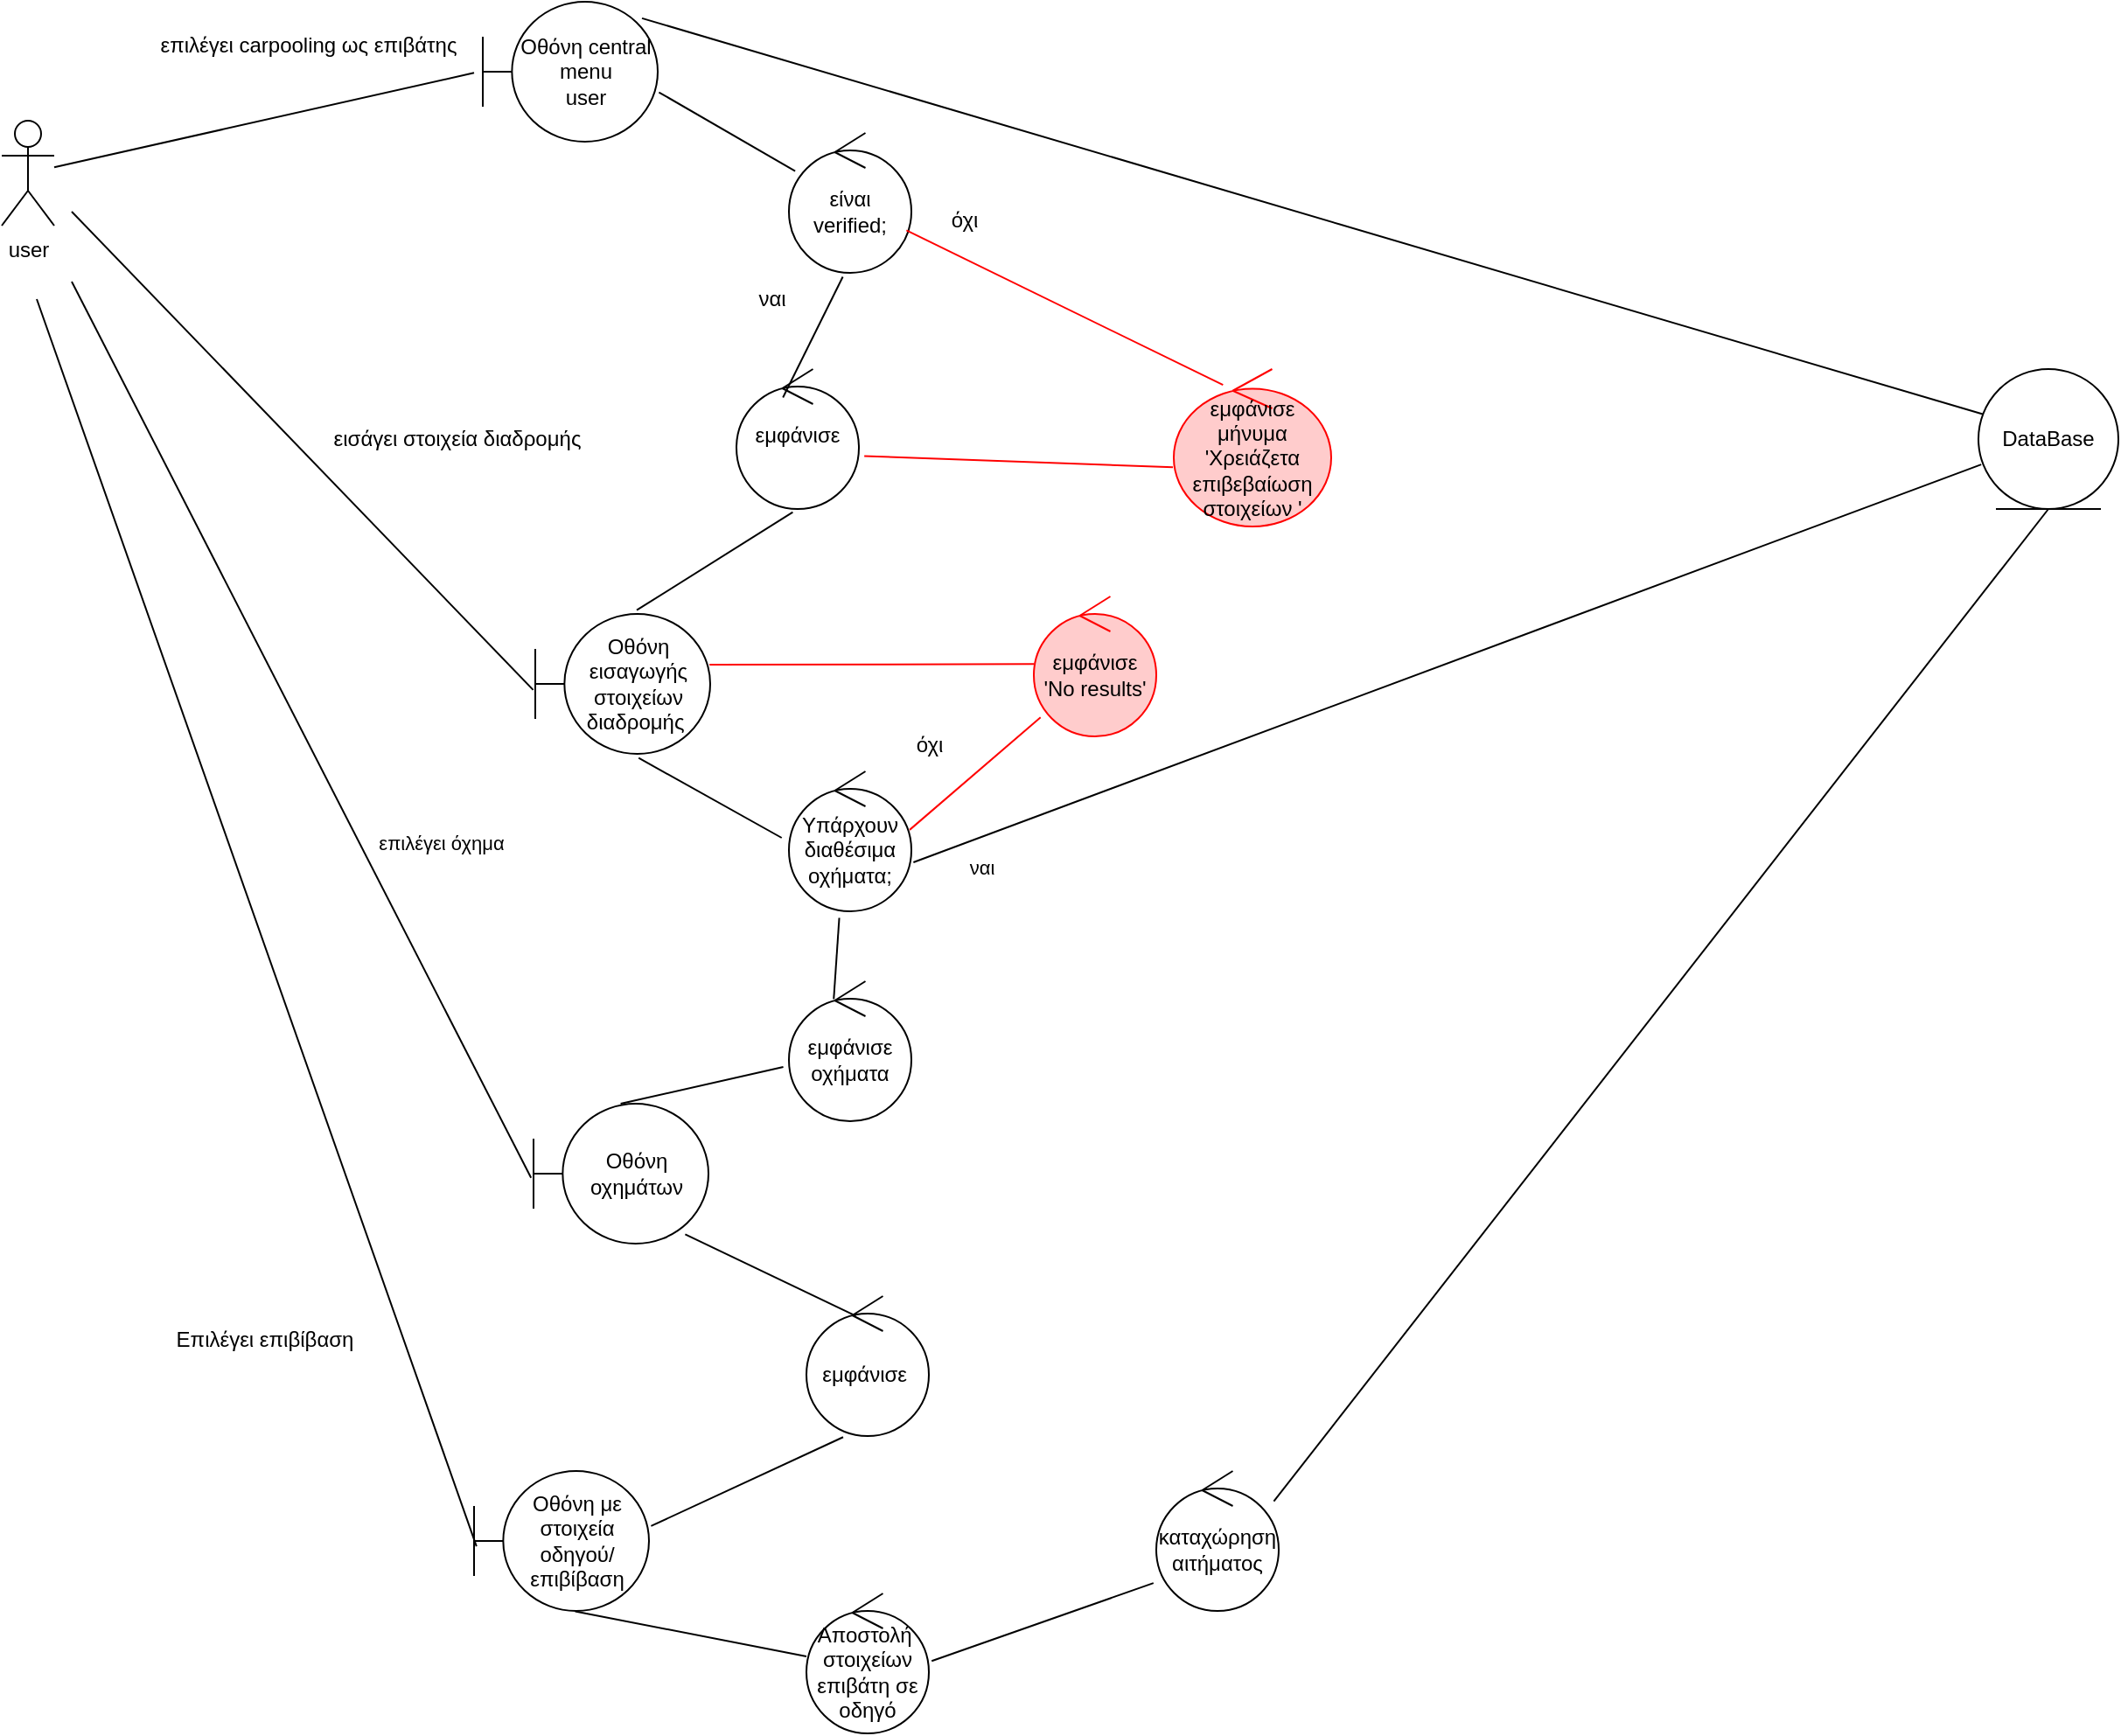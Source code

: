 <mxfile version="24.4.8" type="device">
  <diagram name="Σελίδα-1" id="J1K-lqP-7J5rzk15ZCDZ">
    <mxGraphModel dx="1461" dy="638" grid="1" gridSize="10" guides="1" tooltips="1" connect="1" arrows="1" fold="1" page="1" pageScale="1" pageWidth="827" pageHeight="1169" math="0" shadow="0">
      <root>
        <mxCell id="0" />
        <mxCell id="1" parent="0" />
        <mxCell id="LMrv7QfIIXrMGodJt3EN-1" value="user&lt;div&gt;&lt;br&gt;&lt;/div&gt;" style="shape=umlActor;verticalLabelPosition=bottom;verticalAlign=top;html=1;outlineConnect=0;" parent="1" vertex="1">
          <mxGeometry x="60" y="158" width="30" height="60" as="geometry" />
        </mxCell>
        <mxCell id="igp1iBR9HOWKYaaQKvBz-2" value="Οθόνη central menu&lt;div&gt;user&lt;/div&gt;" style="shape=umlBoundary;whiteSpace=wrap;html=1;" parent="1" vertex="1">
          <mxGeometry x="335" y="90" width="100" height="80" as="geometry" />
        </mxCell>
        <mxCell id="igp1iBR9HOWKYaaQKvBz-5" value="είναι verified;" style="ellipse;shape=umlControl;whiteSpace=wrap;html=1;" parent="1" vertex="1">
          <mxGeometry x="510" y="165" width="70" height="80" as="geometry" />
        </mxCell>
        <mxCell id="igp1iBR9HOWKYaaQKvBz-7" value="DataBase" style="ellipse;shape=umlEntity;whiteSpace=wrap;html=1;" parent="1" vertex="1">
          <mxGeometry x="1190" y="300" width="80" height="80" as="geometry" />
        </mxCell>
        <mxCell id="igp1iBR9HOWKYaaQKvBz-9" value="εμφάνισε&lt;div&gt;&lt;br&gt;&lt;/div&gt;" style="ellipse;shape=umlControl;whiteSpace=wrap;html=1;" parent="1" vertex="1">
          <mxGeometry x="480" y="300" width="70" height="80" as="geometry" />
        </mxCell>
        <mxCell id="igp1iBR9HOWKYaaQKvBz-12" value="Οθόνη εισαγωγής στοιχείων διαδρομής&amp;nbsp;" style="shape=umlBoundary;whiteSpace=wrap;html=1;" parent="1" vertex="1">
          <mxGeometry x="365" y="440" width="100" height="80" as="geometry" />
        </mxCell>
        <mxCell id="igp1iBR9HOWKYaaQKvBz-13" value="επιλέγει carpooling ως επιβάτης" style="text;html=1;align=center;verticalAlign=middle;resizable=0;points=[];autosize=1;strokeColor=none;fillColor=none;" parent="1" vertex="1">
          <mxGeometry x="140" y="100" width="190" height="30" as="geometry" />
        </mxCell>
        <mxCell id="igp1iBR9HOWKYaaQKvBz-15" value="εισάγει στοιχεία διαδρομής" style="text;html=1;align=center;verticalAlign=middle;resizable=0;points=[];autosize=1;strokeColor=none;fillColor=none;" parent="1" vertex="1">
          <mxGeometry x="240" y="325" width="160" height="30" as="geometry" />
        </mxCell>
        <mxCell id="igp1iBR9HOWKYaaQKvBz-18" value="εμφάνισε&lt;div&gt;οχήματα&lt;/div&gt;" style="ellipse;shape=umlControl;whiteSpace=wrap;html=1;" parent="1" vertex="1">
          <mxGeometry x="510" y="650" width="70" height="80" as="geometry" />
        </mxCell>
        <mxCell id="igp1iBR9HOWKYaaQKvBz-20" value="Οθόνη οχημάτων" style="shape=umlBoundary;whiteSpace=wrap;html=1;" parent="1" vertex="1">
          <mxGeometry x="364" y="720" width="100" height="80" as="geometry" />
        </mxCell>
        <mxCell id="igp1iBR9HOWKYaaQKvBz-24" value="εμφάνισε&amp;nbsp;" style="ellipse;shape=umlControl;whiteSpace=wrap;html=1;" parent="1" vertex="1">
          <mxGeometry x="520" y="830" width="70" height="80" as="geometry" />
        </mxCell>
        <mxCell id="igp1iBR9HOWKYaaQKvBz-26" value="Οθόνη με στοιχεία οδηγού/ επιβίβαση" style="shape=umlBoundary;whiteSpace=wrap;html=1;" parent="1" vertex="1">
          <mxGeometry x="330" y="930" width="100" height="80" as="geometry" />
        </mxCell>
        <mxCell id="igp1iBR9HOWKYaaQKvBz-28" value="Επιλέγει επιβίβαση" style="text;html=1;align=center;verticalAlign=middle;resizable=0;points=[];autosize=1;strokeColor=none;fillColor=none;" parent="1" vertex="1">
          <mxGeometry x="150" y="840" width="120" height="30" as="geometry" />
        </mxCell>
        <mxCell id="igp1iBR9HOWKYaaQKvBz-30" value="Αποστολή&amp;nbsp; στοιχείων επιβάτη σε οδηγό" style="ellipse;shape=umlControl;whiteSpace=wrap;html=1;" parent="1" vertex="1">
          <mxGeometry x="520" y="1000" width="70" height="80" as="geometry" />
        </mxCell>
        <mxCell id="igp1iBR9HOWKYaaQKvBz-32" value="καταχώρηση&lt;div&gt;αιτήματος&lt;/div&gt;" style="ellipse;shape=umlControl;whiteSpace=wrap;html=1;" parent="1" vertex="1">
          <mxGeometry x="720" y="930" width="70" height="80" as="geometry" />
        </mxCell>
        <mxCell id="igp1iBR9HOWKYaaQKvBz-34" value="όχι" style="text;html=1;align=center;verticalAlign=middle;resizable=0;points=[];autosize=1;strokeColor=none;fillColor=none;" parent="1" vertex="1">
          <mxGeometry x="590" y="200" width="40" height="30" as="geometry" />
        </mxCell>
        <mxCell id="igp1iBR9HOWKYaaQKvBz-44" value="Υπάρχουν διαθέσιμα οχήματα;" style="ellipse;shape=umlControl;whiteSpace=wrap;html=1;" parent="1" vertex="1">
          <mxGeometry x="510" y="530" width="70" height="80" as="geometry" />
        </mxCell>
        <mxCell id="igp1iBR9HOWKYaaQKvBz-48" value="όχι" style="text;html=1;align=center;verticalAlign=middle;resizable=0;points=[];autosize=1;strokeColor=none;fillColor=none;" parent="1" vertex="1">
          <mxGeometry x="570" y="500" width="40" height="30" as="geometry" />
        </mxCell>
        <mxCell id="igp1iBR9HOWKYaaQKvBz-49" value="εμφάνισε&lt;div&gt;&#39;No results&#39;&lt;/div&gt;" style="ellipse;shape=umlControl;whiteSpace=wrap;html=1;strokeColor=#FF0000;fillColor=#FFCCCC;" parent="1" vertex="1">
          <mxGeometry x="650" y="430" width="70" height="80" as="geometry" />
        </mxCell>
        <mxCell id="urBxIz_HFFqftYCF_cms-1" value="" style="endArrow=none;html=1;rounded=0;entryX=-0.05;entryY=0.508;entryDx=0;entryDy=0;entryPerimeter=0;" parent="1" source="LMrv7QfIIXrMGodJt3EN-1" target="igp1iBR9HOWKYaaQKvBz-2" edge="1">
          <mxGeometry width="50" height="50" relative="1" as="geometry">
            <mxPoint x="170" y="180" as="sourcePoint" />
            <mxPoint x="280" y="140" as="targetPoint" />
          </mxGeometry>
        </mxCell>
        <mxCell id="urBxIz_HFFqftYCF_cms-2" value="" style="endArrow=none;html=1;rounded=0;exitX=1.007;exitY=0.647;exitDx=0;exitDy=0;exitPerimeter=0;entryX=0.051;entryY=0.272;entryDx=0;entryDy=0;entryPerimeter=0;" parent="1" source="igp1iBR9HOWKYaaQKvBz-2" target="igp1iBR9HOWKYaaQKvBz-5" edge="1">
          <mxGeometry width="50" height="50" relative="1" as="geometry">
            <mxPoint x="580" y="350" as="sourcePoint" />
            <mxPoint x="630" y="300" as="targetPoint" />
          </mxGeometry>
        </mxCell>
        <mxCell id="urBxIz_HFFqftYCF_cms-3" value="" style="endArrow=none;html=1;rounded=0;exitX=0.91;exitY=0.118;exitDx=0;exitDy=0;exitPerimeter=0;entryX=0.03;entryY=0.322;entryDx=0;entryDy=0;entryPerimeter=0;" parent="1" source="igp1iBR9HOWKYaaQKvBz-2" target="igp1iBR9HOWKYaaQKvBz-7" edge="1">
          <mxGeometry width="50" height="50" relative="1" as="geometry">
            <mxPoint x="610" y="220" as="sourcePoint" />
            <mxPoint x="660" y="170" as="targetPoint" />
          </mxGeometry>
        </mxCell>
        <mxCell id="urBxIz_HFFqftYCF_cms-5" value="" style="endArrow=none;html=1;rounded=0;entryX=0.313;entryY=0.101;entryDx=0;entryDy=0;strokeColor=#FF0000;entryPerimeter=0;" parent="1" source="igp1iBR9HOWKYaaQKvBz-5" target="-hnzRvZuULK4vZO3f8a5-1" edge="1">
          <mxGeometry width="50" height="50" relative="1" as="geometry">
            <mxPoint x="610" y="220" as="sourcePoint" />
            <mxPoint x="735.58" y="286.6" as="targetPoint" />
          </mxGeometry>
        </mxCell>
        <mxCell id="urBxIz_HFFqftYCF_cms-9" value="" style="endArrow=none;html=1;rounded=0;exitX=-0.005;exitY=0.624;exitDx=0;exitDy=0;entryX=1.044;entryY=0.622;entryDx=0;entryDy=0;entryPerimeter=0;strokeColor=#FF0000;exitPerimeter=0;" parent="1" source="-hnzRvZuULK4vZO3f8a5-1" target="igp1iBR9HOWKYaaQKvBz-9" edge="1">
          <mxGeometry width="50" height="50" relative="1" as="geometry">
            <mxPoint x="680" y="323" as="sourcePoint" />
            <mxPoint x="660" y="170" as="targetPoint" />
          </mxGeometry>
        </mxCell>
        <mxCell id="urBxIz_HFFqftYCF_cms-13" value="" style="endArrow=none;html=1;rounded=0;exitX=0.986;exitY=0.418;exitDx=0;exitDy=0;exitPerimeter=0;strokeColor=#FF0000;entryX=0.055;entryY=0.864;entryDx=0;entryDy=0;entryPerimeter=0;" parent="1" source="igp1iBR9HOWKYaaQKvBz-44" target="igp1iBR9HOWKYaaQKvBz-49" edge="1">
          <mxGeometry width="50" height="50" relative="1" as="geometry">
            <mxPoint x="610" y="560" as="sourcePoint" />
            <mxPoint x="835" y="680" as="targetPoint" />
          </mxGeometry>
        </mxCell>
        <mxCell id="urBxIz_HFFqftYCF_cms-14" value="" style="endArrow=none;html=1;rounded=0;entryX=0.44;entryY=1.028;entryDx=0;entryDy=0;entryPerimeter=0;exitX=0.38;exitY=0.203;exitDx=0;exitDy=0;exitPerimeter=0;" parent="1" source="igp1iBR9HOWKYaaQKvBz-9" target="igp1iBR9HOWKYaaQKvBz-5" edge="1">
          <mxGeometry width="50" height="50" relative="1" as="geometry">
            <mxPoint x="610" y="400" as="sourcePoint" />
            <mxPoint x="660" y="350" as="targetPoint" />
            <Array as="points" />
          </mxGeometry>
        </mxCell>
        <mxCell id="urBxIz_HFFqftYCF_cms-15" value="" style="endArrow=none;html=1;rounded=0;exitX=0.46;exitY=1.023;exitDx=0;exitDy=0;exitPerimeter=0;entryX=0.58;entryY=-0.027;entryDx=0;entryDy=0;entryPerimeter=0;" parent="1" source="igp1iBR9HOWKYaaQKvBz-9" target="igp1iBR9HOWKYaaQKvBz-12" edge="1">
          <mxGeometry width="50" height="50" relative="1" as="geometry">
            <mxPoint x="610" y="400" as="sourcePoint" />
            <mxPoint x="660" y="350" as="targetPoint" />
          </mxGeometry>
        </mxCell>
        <mxCell id="urBxIz_HFFqftYCF_cms-16" value="" style="endArrow=none;html=1;rounded=0;entryX=-0.012;entryY=0.543;entryDx=0;entryDy=0;entryPerimeter=0;" parent="1" target="igp1iBR9HOWKYaaQKvBz-12" edge="1">
          <mxGeometry width="50" height="50" relative="1" as="geometry">
            <mxPoint x="100" y="210" as="sourcePoint" />
            <mxPoint x="660" y="350" as="targetPoint" />
          </mxGeometry>
        </mxCell>
        <mxCell id="urBxIz_HFFqftYCF_cms-17" value="" style="endArrow=none;html=1;rounded=0;exitX=0.591;exitY=1.029;exitDx=0;exitDy=0;exitPerimeter=0;entryX=-0.059;entryY=0.475;entryDx=0;entryDy=0;entryPerimeter=0;" parent="1" source="igp1iBR9HOWKYaaQKvBz-12" target="igp1iBR9HOWKYaaQKvBz-44" edge="1">
          <mxGeometry width="50" height="50" relative="1" as="geometry">
            <mxPoint x="630" y="590" as="sourcePoint" />
            <mxPoint x="680" y="540" as="targetPoint" />
          </mxGeometry>
        </mxCell>
        <mxCell id="urBxIz_HFFqftYCF_cms-18" value="" style="endArrow=none;html=1;rounded=0;exitX=0.411;exitY=1.047;exitDx=0;exitDy=0;exitPerimeter=0;entryX=0.366;entryY=0.127;entryDx=0;entryDy=0;entryPerimeter=0;" parent="1" source="igp1iBR9HOWKYaaQKvBz-44" target="igp1iBR9HOWKYaaQKvBz-18" edge="1">
          <mxGeometry width="50" height="50" relative="1" as="geometry">
            <mxPoint x="630" y="690" as="sourcePoint" />
            <mxPoint x="680" y="640" as="targetPoint" />
          </mxGeometry>
        </mxCell>
        <mxCell id="urBxIz_HFFqftYCF_cms-19" value="" style="endArrow=none;html=1;rounded=0;exitX=-0.046;exitY=0.613;exitDx=0;exitDy=0;exitPerimeter=0;entryX=0.498;entryY=0;entryDx=0;entryDy=0;entryPerimeter=0;" parent="1" source="igp1iBR9HOWKYaaQKvBz-18" target="igp1iBR9HOWKYaaQKvBz-20" edge="1">
          <mxGeometry width="50" height="50" relative="1" as="geometry">
            <mxPoint x="630" y="870" as="sourcePoint" />
            <mxPoint x="680" y="820" as="targetPoint" />
          </mxGeometry>
        </mxCell>
        <mxCell id="urBxIz_HFFqftYCF_cms-20" value="" style="endArrow=none;html=1;rounded=0;entryX=-0.014;entryY=0.53;entryDx=0;entryDy=0;entryPerimeter=0;" parent="1" target="igp1iBR9HOWKYaaQKvBz-20" edge="1">
          <mxGeometry width="50" height="50" relative="1" as="geometry">
            <mxPoint x="100" y="250" as="sourcePoint" />
            <mxPoint x="680" y="590" as="targetPoint" />
          </mxGeometry>
        </mxCell>
        <mxCell id="KByhmQYx1kFIg2CuTTcs-8" value="επιλέγει όχημα" style="edgeLabel;html=1;align=center;verticalAlign=middle;resizable=0;points=[];" parent="urBxIz_HFFqftYCF_cms-20" vertex="1" connectable="0">
          <mxGeometry x="0.307" y="19" relative="1" as="geometry">
            <mxPoint x="22" y="-6" as="offset" />
          </mxGeometry>
        </mxCell>
        <mxCell id="urBxIz_HFFqftYCF_cms-21" value="" style="endArrow=none;html=1;rounded=0;exitX=0.867;exitY=0.933;exitDx=0;exitDy=0;exitPerimeter=0;entryX=0.403;entryY=0.142;entryDx=0;entryDy=0;entryPerimeter=0;" parent="1" source="igp1iBR9HOWKYaaQKvBz-20" target="igp1iBR9HOWKYaaQKvBz-24" edge="1">
          <mxGeometry width="50" height="50" relative="1" as="geometry">
            <mxPoint x="630" y="960" as="sourcePoint" />
            <mxPoint x="680" y="910" as="targetPoint" />
          </mxGeometry>
        </mxCell>
        <mxCell id="urBxIz_HFFqftYCF_cms-22" value="" style="endArrow=none;html=1;rounded=0;exitX=0.014;exitY=0.538;exitDx=0;exitDy=0;exitPerimeter=0;" parent="1" source="igp1iBR9HOWKYaaQKvBz-26" edge="1">
          <mxGeometry width="50" height="50" relative="1" as="geometry">
            <mxPoint x="425" y="1085.76" as="sourcePoint" />
            <mxPoint x="80" y="260" as="targetPoint" />
            <Array as="points" />
          </mxGeometry>
        </mxCell>
        <mxCell id="urBxIz_HFFqftYCF_cms-23" value="" style="endArrow=none;html=1;rounded=0;exitX=1.012;exitY=0.393;exitDx=0;exitDy=0;exitPerimeter=0;entryX=0.3;entryY=1.008;entryDx=0;entryDy=0;entryPerimeter=0;" parent="1" source="igp1iBR9HOWKYaaQKvBz-26" target="igp1iBR9HOWKYaaQKvBz-24" edge="1">
          <mxGeometry width="50" height="50" relative="1" as="geometry">
            <mxPoint x="520" y="980" as="sourcePoint" />
            <mxPoint x="580" y="1040" as="targetPoint" />
          </mxGeometry>
        </mxCell>
        <mxCell id="urBxIz_HFFqftYCF_cms-24" value="" style="endArrow=none;html=1;rounded=0;exitX=0.578;exitY=1.003;exitDx=0;exitDy=0;exitPerimeter=0;entryX=0;entryY=0.45;entryDx=0;entryDy=0;entryPerimeter=0;" parent="1" source="igp1iBR9HOWKYaaQKvBz-26" target="igp1iBR9HOWKYaaQKvBz-30" edge="1">
          <mxGeometry width="50" height="50" relative="1" as="geometry">
            <mxPoint x="520" y="980" as="sourcePoint" />
            <mxPoint x="520" y="1210" as="targetPoint" />
          </mxGeometry>
        </mxCell>
        <mxCell id="urBxIz_HFFqftYCF_cms-26" value="ναι" style="text;html=1;align=center;verticalAlign=middle;resizable=0;points=[];autosize=1;strokeColor=none;fillColor=none;" parent="1" vertex="1">
          <mxGeometry x="480" y="245" width="40" height="30" as="geometry" />
        </mxCell>
        <mxCell id="KByhmQYx1kFIg2CuTTcs-3" value="" style="endArrow=none;html=1;rounded=0;exitX=0.996;exitY=0.363;exitDx=0;exitDy=0;exitPerimeter=0;entryX=0;entryY=0.483;entryDx=0;entryDy=0;entryPerimeter=0;strokeColor=#FF0000;" parent="1" source="igp1iBR9HOWKYaaQKvBz-12" target="igp1iBR9HOWKYaaQKvBz-49" edge="1">
          <mxGeometry width="50" height="50" relative="1" as="geometry">
            <mxPoint x="650" y="530" as="sourcePoint" />
            <mxPoint x="700" y="480" as="targetPoint" />
          </mxGeometry>
        </mxCell>
        <mxCell id="KByhmQYx1kFIg2CuTTcs-4" value="" style="endArrow=none;html=1;rounded=0;exitX=1.017;exitY=0.65;exitDx=0;exitDy=0;exitPerimeter=0;entryX=0.02;entryY=0.682;entryDx=0;entryDy=0;entryPerimeter=0;" parent="1" source="igp1iBR9HOWKYaaQKvBz-44" target="igp1iBR9HOWKYaaQKvBz-7" edge="1">
          <mxGeometry width="50" height="50" relative="1" as="geometry">
            <mxPoint x="890" y="540" as="sourcePoint" />
            <mxPoint x="940" y="490" as="targetPoint" />
            <Array as="points" />
          </mxGeometry>
        </mxCell>
        <mxCell id="KByhmQYx1kFIg2CuTTcs-9" value="ναι" style="edgeLabel;html=1;align=center;verticalAlign=middle;resizable=0;points=[];" parent="KByhmQYx1kFIg2CuTTcs-4" vertex="1" connectable="0">
          <mxGeometry x="-0.831" y="-8" relative="1" as="geometry">
            <mxPoint x="-16" y="14" as="offset" />
          </mxGeometry>
        </mxCell>
        <mxCell id="KByhmQYx1kFIg2CuTTcs-6" value="" style="endArrow=none;html=1;rounded=0;exitX=1.023;exitY=0.483;exitDx=0;exitDy=0;exitPerimeter=0;entryX=-0.023;entryY=0.801;entryDx=0;entryDy=0;entryPerimeter=0;" parent="1" source="igp1iBR9HOWKYaaQKvBz-30" target="igp1iBR9HOWKYaaQKvBz-32" edge="1">
          <mxGeometry width="50" height="50" relative="1" as="geometry">
            <mxPoint x="660" y="1050" as="sourcePoint" />
            <mxPoint x="710" y="1000" as="targetPoint" />
          </mxGeometry>
        </mxCell>
        <mxCell id="KByhmQYx1kFIg2CuTTcs-7" value="" style="endArrow=none;html=1;rounded=0;exitX=0.96;exitY=0.217;exitDx=0;exitDy=0;exitPerimeter=0;entryX=0.5;entryY=1;entryDx=0;entryDy=0;" parent="1" source="igp1iBR9HOWKYaaQKvBz-32" target="igp1iBR9HOWKYaaQKvBz-7" edge="1">
          <mxGeometry width="50" height="50" relative="1" as="geometry">
            <mxPoint x="830" y="900" as="sourcePoint" />
            <mxPoint x="880" y="850" as="targetPoint" />
          </mxGeometry>
        </mxCell>
        <mxCell id="-hnzRvZuULK4vZO3f8a5-1" value="εμφάνισε&lt;div&gt;μήνυμα&lt;br&gt;&lt;div&gt;&#39;Χρειάζετα επιβεβαίωση στοιχείων &#39;&lt;/div&gt;&lt;/div&gt;" style="ellipse;shape=umlControl;whiteSpace=wrap;html=1;strokeColor=#FF0000;fillColor=#FFCCCC;" vertex="1" parent="1">
          <mxGeometry x="730" y="300" width="90" height="90" as="geometry" />
        </mxCell>
      </root>
    </mxGraphModel>
  </diagram>
</mxfile>
